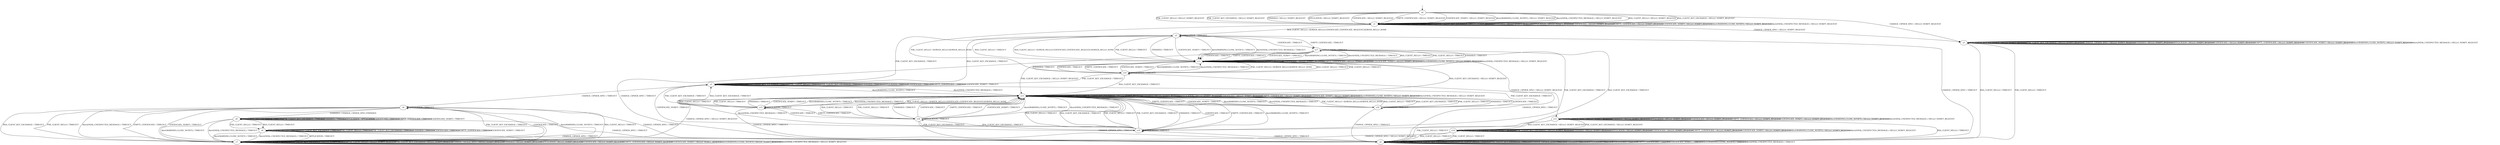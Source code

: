 digraph h6 {
s0 [label="s0"];
s1 [label="s1"];
s2 [label="s2"];
s3 [label="s3"];
s4 [label="s4"];
s10 [label="s10"];
s5 [label="s5"];
s11 [label="s11"];
s17 [label="s17"];
s6 [label="s6"];
s12 [label="s12"];
s13 [label="s13"];
s19 [label="s19"];
s7 [label="s7"];
s8 [label="s8"];
s14 [label="s14"];
s15 [label="s15"];
s16 [label="s16"];
s9 [label="s9"];
s18 [label="s18"];
s0 -> s1 [label="RSA_CLIENT_HELLO / HELLO_VERIFY_REQUEST"];
s0 -> s1 [label="RSA_CLIENT_KEY_EXCHANGE / HELLO_VERIFY_REQUEST"];
s0 -> s1 [label="PSK_CLIENT_HELLO / HELLO_VERIFY_REQUEST"];
s0 -> s1 [label="PSK_CLIENT_KEY_EXCHANGE / HELLO_VERIFY_REQUEST"];
s0 -> s2 [label="CHANGE_CIPHER_SPEC / HELLO_VERIFY_REQUEST"];
s0 -> s1 [label="FINISHED / HELLO_VERIFY_REQUEST"];
s0 -> s1 [label="APPLICATION / HELLO_VERIFY_REQUEST"];
s0 -> s1 [label="CERTIFICATE / HELLO_VERIFY_REQUEST"];
s0 -> s1 [label="EMPTY_CERTIFICATE / HELLO_VERIFY_REQUEST"];
s0 -> s1 [label="CERTIFICATE_VERIFY / HELLO_VERIFY_REQUEST"];
s0 -> s1 [label="Alert(WARNING,CLOSE_NOTIFY) / HELLO_VERIFY_REQUEST"];
s0 -> s1 [label="Alert(FATAL,UNEXPECTED_MESSAGE) / HELLO_VERIFY_REQUEST"];
s1 -> s3 [label="RSA_CLIENT_HELLO / SERVER_HELLO,CERTIFICATE,CERTIFICATE_REQUEST,SERVER_HELLO_DONE"];
s1 -> s1 [label="RSA_CLIENT_KEY_EXCHANGE / HELLO_VERIFY_REQUEST"];
s1 -> s10 [label="PSK_CLIENT_HELLO / SERVER_HELLO,SERVER_HELLO_DONE"];
s1 -> s1 [label="PSK_CLIENT_KEY_EXCHANGE / HELLO_VERIFY_REQUEST"];
s1 -> s2 [label="CHANGE_CIPHER_SPEC / HELLO_VERIFY_REQUEST"];
s1 -> s1 [label="FINISHED / HELLO_VERIFY_REQUEST"];
s1 -> s1 [label="APPLICATION / HELLO_VERIFY_REQUEST"];
s1 -> s1 [label="CERTIFICATE / HELLO_VERIFY_REQUEST"];
s1 -> s1 [label="EMPTY_CERTIFICATE / HELLO_VERIFY_REQUEST"];
s1 -> s1 [label="CERTIFICATE_VERIFY / HELLO_VERIFY_REQUEST"];
s1 -> s1 [label="Alert(WARNING,CLOSE_NOTIFY) / HELLO_VERIFY_REQUEST"];
s1 -> s1 [label="Alert(FATAL,UNEXPECTED_MESSAGE) / HELLO_VERIFY_REQUEST"];
s2 -> s4 [label="RSA_CLIENT_HELLO / TIMEOUT"];
s2 -> s2 [label="RSA_CLIENT_KEY_EXCHANGE / HELLO_VERIFY_REQUEST"];
s2 -> s4 [label="PSK_CLIENT_HELLO / TIMEOUT"];
s2 -> s2 [label="PSK_CLIENT_KEY_EXCHANGE / HELLO_VERIFY_REQUEST"];
s2 -> s2 [label="CHANGE_CIPHER_SPEC / HELLO_VERIFY_REQUEST"];
s2 -> s2 [label="FINISHED / HELLO_VERIFY_REQUEST"];
s2 -> s2 [label="APPLICATION / HELLO_VERIFY_REQUEST"];
s2 -> s2 [label="CERTIFICATE / HELLO_VERIFY_REQUEST"];
s2 -> s2 [label="EMPTY_CERTIFICATE / HELLO_VERIFY_REQUEST"];
s2 -> s2 [label="CERTIFICATE_VERIFY / HELLO_VERIFY_REQUEST"];
s2 -> s2 [label="Alert(WARNING,CLOSE_NOTIFY) / HELLO_VERIFY_REQUEST"];
s2 -> s2 [label="Alert(FATAL,UNEXPECTED_MESSAGE) / HELLO_VERIFY_REQUEST"];
s3 -> s11 [label="RSA_CLIENT_HELLO / TIMEOUT"];
s3 -> s5 [label="RSA_CLIENT_KEY_EXCHANGE / TIMEOUT"];
s3 -> s11 [label="PSK_CLIENT_HELLO / TIMEOUT"];
s3 -> s5 [label="PSK_CLIENT_KEY_EXCHANGE / TIMEOUT"];
s3 -> s4 [label="CHANGE_CIPHER_SPEC / TIMEOUT"];
s3 -> s11 [label="FINISHED / TIMEOUT"];
s3 -> s3 [label="APPLICATION / TIMEOUT"];
s3 -> s17 [label="CERTIFICATE / TIMEOUT"];
s3 -> s17 [label="EMPTY_CERTIFICATE / TIMEOUT"];
s3 -> s11 [label="CERTIFICATE_VERIFY / TIMEOUT"];
s3 -> s11 [label="Alert(WARNING,CLOSE_NOTIFY) / TIMEOUT"];
s3 -> s11 [label="Alert(FATAL,UNEXPECTED_MESSAGE) / TIMEOUT"];
s4 -> s4 [label="RSA_CLIENT_HELLO / TIMEOUT"];
s4 -> s4 [label="RSA_CLIENT_KEY_EXCHANGE / TIMEOUT"];
s4 -> s4 [label="PSK_CLIENT_HELLO / TIMEOUT"];
s4 -> s4 [label="PSK_CLIENT_KEY_EXCHANGE / TIMEOUT"];
s4 -> s4 [label="CHANGE_CIPHER_SPEC / TIMEOUT"];
s4 -> s4 [label="FINISHED / TIMEOUT"];
s4 -> s4 [label="APPLICATION / TIMEOUT"];
s4 -> s4 [label="CERTIFICATE / TIMEOUT"];
s4 -> s4 [label="EMPTY_CERTIFICATE / TIMEOUT"];
s4 -> s4 [label="CERTIFICATE_VERIFY / TIMEOUT"];
s4 -> s4 [label="Alert(WARNING,CLOSE_NOTIFY) / TIMEOUT"];
s4 -> s4 [label="Alert(FATAL,UNEXPECTED_MESSAGE) / TIMEOUT"];
s10 -> s11 [label="RSA_CLIENT_HELLO / TIMEOUT"];
s10 -> s13 [label="RSA_CLIENT_KEY_EXCHANGE / TIMEOUT"];
s10 -> s11 [label="PSK_CLIENT_HELLO / TIMEOUT"];
s10 -> s5 [label="PSK_CLIENT_KEY_EXCHANGE / TIMEOUT"];
s10 -> s4 [label="CHANGE_CIPHER_SPEC / TIMEOUT"];
s10 -> s11 [label="FINISHED / TIMEOUT"];
s10 -> s10 [label="APPLICATION / TIMEOUT"];
s10 -> s11 [label="CERTIFICATE / TIMEOUT"];
s10 -> s11 [label="EMPTY_CERTIFICATE / TIMEOUT"];
s10 -> s11 [label="CERTIFICATE_VERIFY / TIMEOUT"];
s10 -> s11 [label="Alert(WARNING,CLOSE_NOTIFY) / TIMEOUT"];
s10 -> s11 [label="Alert(FATAL,UNEXPECTED_MESSAGE) / TIMEOUT"];
s5 -> s5 [label="RSA_CLIENT_HELLO / TIMEOUT"];
s5 -> s5 [label="RSA_CLIENT_KEY_EXCHANGE / TIMEOUT"];
s5 -> s5 [label="PSK_CLIENT_HELLO / TIMEOUT"];
s5 -> s5 [label="PSK_CLIENT_KEY_EXCHANGE / TIMEOUT"];
s5 -> s6 [label="CHANGE_CIPHER_SPEC / TIMEOUT"];
s5 -> s5 [label="FINISHED / TIMEOUT"];
s5 -> s5 [label="APPLICATION / TIMEOUT"];
s5 -> s5 [label="CERTIFICATE / TIMEOUT"];
s5 -> s5 [label="EMPTY_CERTIFICATE / TIMEOUT"];
s5 -> s5 [label="CERTIFICATE_VERIFY / TIMEOUT"];
s5 -> s13 [label="Alert(WARNING,CLOSE_NOTIFY) / TIMEOUT"];
s5 -> s13 [label="Alert(FATAL,UNEXPECTED_MESSAGE) / TIMEOUT"];
s11 -> s3 [label="RSA_CLIENT_HELLO / SERVER_HELLO,CERTIFICATE,CERTIFICATE_REQUEST,SERVER_HELLO_DONE"];
s11 -> s13 [label="RSA_CLIENT_KEY_EXCHANGE / HELLO_VERIFY_REQUEST"];
s11 -> s10 [label="PSK_CLIENT_HELLO / SERVER_HELLO,SERVER_HELLO_DONE"];
s11 -> s13 [label="PSK_CLIENT_KEY_EXCHANGE / HELLO_VERIFY_REQUEST"];
s11 -> s12 [label="CHANGE_CIPHER_SPEC / HELLO_VERIFY_REQUEST"];
s11 -> s11 [label="FINISHED / HELLO_VERIFY_REQUEST"];
s11 -> s11 [label="APPLICATION / HELLO_VERIFY_REQUEST"];
s11 -> s11 [label="CERTIFICATE / HELLO_VERIFY_REQUEST"];
s11 -> s11 [label="EMPTY_CERTIFICATE / HELLO_VERIFY_REQUEST"];
s11 -> s11 [label="CERTIFICATE_VERIFY / HELLO_VERIFY_REQUEST"];
s11 -> s11 [label="Alert(WARNING,CLOSE_NOTIFY) / HELLO_VERIFY_REQUEST"];
s11 -> s11 [label="Alert(FATAL,UNEXPECTED_MESSAGE) / HELLO_VERIFY_REQUEST"];
s17 -> s11 [label="RSA_CLIENT_HELLO / TIMEOUT"];
s17 -> s19 [label="RSA_CLIENT_KEY_EXCHANGE / TIMEOUT"];
s17 -> s11 [label="PSK_CLIENT_HELLO / TIMEOUT"];
s17 -> s19 [label="PSK_CLIENT_KEY_EXCHANGE / TIMEOUT"];
s17 -> s4 [label="CHANGE_CIPHER_SPEC / TIMEOUT"];
s17 -> s11 [label="FINISHED / TIMEOUT"];
s17 -> s17 [label="APPLICATION / TIMEOUT"];
s17 -> s11 [label="CERTIFICATE / TIMEOUT"];
s17 -> s11 [label="EMPTY_CERTIFICATE / TIMEOUT"];
s17 -> s11 [label="CERTIFICATE_VERIFY / TIMEOUT"];
s17 -> s11 [label="Alert(WARNING,CLOSE_NOTIFY) / TIMEOUT"];
s17 -> s11 [label="Alert(FATAL,UNEXPECTED_MESSAGE) / TIMEOUT"];
s6 -> s7 [label="RSA_CLIENT_HELLO / TIMEOUT"];
s6 -> s7 [label="RSA_CLIENT_KEY_EXCHANGE / TIMEOUT"];
s6 -> s7 [label="PSK_CLIENT_HELLO / TIMEOUT"];
s6 -> s7 [label="PSK_CLIENT_KEY_EXCHANGE / TIMEOUT"];
s6 -> s4 [label="CHANGE_CIPHER_SPEC / TIMEOUT"];
s6 -> s8 [label="FINISHED / CHANGE_CIPHER_SPEC,FINISHED"];
s6 -> s6 [label="APPLICATION / TIMEOUT"];
s6 -> s7 [label="CERTIFICATE / TIMEOUT"];
s6 -> s7 [label="EMPTY_CERTIFICATE / TIMEOUT"];
s6 -> s7 [label="CERTIFICATE_VERIFY / TIMEOUT"];
s6 -> s7 [label="Alert(WARNING,CLOSE_NOTIFY) / TIMEOUT"];
s6 -> s7 [label="Alert(FATAL,UNEXPECTED_MESSAGE) / TIMEOUT"];
s12 -> s4 [label="RSA_CLIENT_HELLO / TIMEOUT"];
s12 -> s14 [label="RSA_CLIENT_KEY_EXCHANGE / HELLO_VERIFY_REQUEST"];
s12 -> s4 [label="PSK_CLIENT_HELLO / TIMEOUT"];
s12 -> s14 [label="PSK_CLIENT_KEY_EXCHANGE / HELLO_VERIFY_REQUEST"];
s12 -> s12 [label="CHANGE_CIPHER_SPEC / HELLO_VERIFY_REQUEST"];
s12 -> s12 [label="FINISHED / HELLO_VERIFY_REQUEST"];
s12 -> s12 [label="APPLICATION / HELLO_VERIFY_REQUEST"];
s12 -> s12 [label="CERTIFICATE / HELLO_VERIFY_REQUEST"];
s12 -> s12 [label="EMPTY_CERTIFICATE / HELLO_VERIFY_REQUEST"];
s12 -> s12 [label="CERTIFICATE_VERIFY / HELLO_VERIFY_REQUEST"];
s12 -> s12 [label="Alert(WARNING,CLOSE_NOTIFY) / HELLO_VERIFY_REQUEST"];
s12 -> s12 [label="Alert(FATAL,UNEXPECTED_MESSAGE) / HELLO_VERIFY_REQUEST"];
s13 -> s15 [label="RSA_CLIENT_HELLO / SERVER_HELLO,CERTIFICATE,CERTIFICATE_REQUEST,SERVER_HELLO_DONE"];
s13 -> s13 [label="RSA_CLIENT_KEY_EXCHANGE / HELLO_VERIFY_REQUEST"];
s13 -> s16 [label="PSK_CLIENT_HELLO / SERVER_HELLO,SERVER_HELLO_DONE"];
s13 -> s13 [label="PSK_CLIENT_KEY_EXCHANGE / HELLO_VERIFY_REQUEST"];
s13 -> s7 [label="CHANGE_CIPHER_SPEC / HELLO_VERIFY_REQUEST"];
s13 -> s13 [label="FINISHED / HELLO_VERIFY_REQUEST"];
s13 -> s13 [label="APPLICATION / HELLO_VERIFY_REQUEST"];
s13 -> s13 [label="CERTIFICATE / HELLO_VERIFY_REQUEST"];
s13 -> s13 [label="EMPTY_CERTIFICATE / HELLO_VERIFY_REQUEST"];
s13 -> s13 [label="CERTIFICATE_VERIFY / HELLO_VERIFY_REQUEST"];
s13 -> s13 [label="Alert(WARNING,CLOSE_NOTIFY) / HELLO_VERIFY_REQUEST"];
s13 -> s13 [label="Alert(FATAL,UNEXPECTED_MESSAGE) / HELLO_VERIFY_REQUEST"];
s19 -> s13 [label="RSA_CLIENT_HELLO / TIMEOUT"];
s19 -> s13 [label="RSA_CLIENT_KEY_EXCHANGE / TIMEOUT"];
s19 -> s13 [label="PSK_CLIENT_HELLO / TIMEOUT"];
s19 -> s13 [label="PSK_CLIENT_KEY_EXCHANGE / TIMEOUT"];
s19 -> s4 [label="CHANGE_CIPHER_SPEC / TIMEOUT"];
s19 -> s13 [label="FINISHED / TIMEOUT"];
s19 -> s19 [label="APPLICATION / TIMEOUT"];
s19 -> s13 [label="CERTIFICATE / TIMEOUT"];
s19 -> s13 [label="EMPTY_CERTIFICATE / TIMEOUT"];
s19 -> s5 [label="CERTIFICATE_VERIFY / TIMEOUT"];
s19 -> s13 [label="Alert(WARNING,CLOSE_NOTIFY) / TIMEOUT"];
s19 -> s13 [label="Alert(FATAL,UNEXPECTED_MESSAGE) / TIMEOUT"];
s7 -> s7 [label="RSA_CLIENT_HELLO / HELLO_VERIFY_REQUEST"];
s7 -> s7 [label="RSA_CLIENT_KEY_EXCHANGE / HELLO_VERIFY_REQUEST"];
s7 -> s7 [label="PSK_CLIENT_HELLO / HELLO_VERIFY_REQUEST"];
s7 -> s7 [label="PSK_CLIENT_KEY_EXCHANGE / HELLO_VERIFY_REQUEST"];
s7 -> s7 [label="CHANGE_CIPHER_SPEC / HELLO_VERIFY_REQUEST"];
s7 -> s7 [label="FINISHED / HELLO_VERIFY_REQUEST"];
s7 -> s7 [label="APPLICATION / HELLO_VERIFY_REQUEST"];
s7 -> s7 [label="CERTIFICATE / HELLO_VERIFY_REQUEST"];
s7 -> s7 [label="EMPTY_CERTIFICATE / HELLO_VERIFY_REQUEST"];
s7 -> s7 [label="CERTIFICATE_VERIFY / HELLO_VERIFY_REQUEST"];
s7 -> s7 [label="Alert(WARNING,CLOSE_NOTIFY) / HELLO_VERIFY_REQUEST"];
s7 -> s7 [label="Alert(FATAL,UNEXPECTED_MESSAGE) / HELLO_VERIFY_REQUEST"];
s8 -> s9 [label="RSA_CLIENT_HELLO / TIMEOUT"];
s8 -> s8 [label="RSA_CLIENT_KEY_EXCHANGE / TIMEOUT"];
s8 -> s9 [label="PSK_CLIENT_HELLO / TIMEOUT"];
s8 -> s8 [label="PSK_CLIENT_KEY_EXCHANGE / TIMEOUT"];
s8 -> s4 [label="CHANGE_CIPHER_SPEC / TIMEOUT"];
s8 -> s8 [label="FINISHED / TIMEOUT"];
s8 -> s8 [label="APPLICATION / APPLICATION"];
s8 -> s8 [label="CERTIFICATE / TIMEOUT"];
s8 -> s8 [label="EMPTY_CERTIFICATE / TIMEOUT"];
s8 -> s8 [label="CERTIFICATE_VERIFY / TIMEOUT"];
s8 -> s7 [label="Alert(WARNING,CLOSE_NOTIFY) / TIMEOUT"];
s8 -> s7 [label="Alert(FATAL,UNEXPECTED_MESSAGE) / TIMEOUT"];
s14 -> s4 [label="RSA_CLIENT_HELLO / TIMEOUT"];
s14 -> s14 [label="RSA_CLIENT_KEY_EXCHANGE / HELLO_VERIFY_REQUEST"];
s14 -> s4 [label="PSK_CLIENT_HELLO / TIMEOUT"];
s14 -> s14 [label="PSK_CLIENT_KEY_EXCHANGE / HELLO_VERIFY_REQUEST"];
s14 -> s7 [label="CHANGE_CIPHER_SPEC / HELLO_VERIFY_REQUEST"];
s14 -> s14 [label="FINISHED / HELLO_VERIFY_REQUEST"];
s14 -> s14 [label="APPLICATION / HELLO_VERIFY_REQUEST"];
s14 -> s14 [label="CERTIFICATE / HELLO_VERIFY_REQUEST"];
s14 -> s14 [label="EMPTY_CERTIFICATE / HELLO_VERIFY_REQUEST"];
s14 -> s14 [label="CERTIFICATE_VERIFY / HELLO_VERIFY_REQUEST"];
s14 -> s14 [label="Alert(WARNING,CLOSE_NOTIFY) / HELLO_VERIFY_REQUEST"];
s14 -> s14 [label="Alert(FATAL,UNEXPECTED_MESSAGE) / HELLO_VERIFY_REQUEST"];
s15 -> s13 [label="RSA_CLIENT_HELLO / TIMEOUT"];
s15 -> s5 [label="RSA_CLIENT_KEY_EXCHANGE / TIMEOUT"];
s15 -> s13 [label="PSK_CLIENT_HELLO / TIMEOUT"];
s15 -> s5 [label="PSK_CLIENT_KEY_EXCHANGE / TIMEOUT"];
s15 -> s4 [label="CHANGE_CIPHER_SPEC / TIMEOUT"];
s15 -> s13 [label="FINISHED / TIMEOUT"];
s15 -> s15 [label="APPLICATION / TIMEOUT"];
s15 -> s18 [label="CERTIFICATE / TIMEOUT"];
s15 -> s18 [label="EMPTY_CERTIFICATE / TIMEOUT"];
s15 -> s13 [label="CERTIFICATE_VERIFY / TIMEOUT"];
s15 -> s13 [label="Alert(WARNING,CLOSE_NOTIFY) / TIMEOUT"];
s15 -> s13 [label="Alert(FATAL,UNEXPECTED_MESSAGE) / TIMEOUT"];
s16 -> s13 [label="RSA_CLIENT_HELLO / TIMEOUT"];
s16 -> s13 [label="RSA_CLIENT_KEY_EXCHANGE / TIMEOUT"];
s16 -> s13 [label="PSK_CLIENT_HELLO / TIMEOUT"];
s16 -> s5 [label="PSK_CLIENT_KEY_EXCHANGE / TIMEOUT"];
s16 -> s4 [label="CHANGE_CIPHER_SPEC / TIMEOUT"];
s16 -> s13 [label="FINISHED / TIMEOUT"];
s16 -> s16 [label="APPLICATION / TIMEOUT"];
s16 -> s13 [label="CERTIFICATE / TIMEOUT"];
s16 -> s13 [label="EMPTY_CERTIFICATE / TIMEOUT"];
s16 -> s13 [label="CERTIFICATE_VERIFY / TIMEOUT"];
s16 -> s13 [label="Alert(WARNING,CLOSE_NOTIFY) / TIMEOUT"];
s16 -> s13 [label="Alert(FATAL,UNEXPECTED_MESSAGE) / TIMEOUT"];
s9 -> s9 [label="RSA_CLIENT_HELLO / TIMEOUT"];
s9 -> s9 [label="RSA_CLIENT_KEY_EXCHANGE / TIMEOUT"];
s9 -> s9 [label="PSK_CLIENT_HELLO / TIMEOUT"];
s9 -> s9 [label="PSK_CLIENT_KEY_EXCHANGE / TIMEOUT"];
s9 -> s4 [label="CHANGE_CIPHER_SPEC / TIMEOUT"];
s9 -> s9 [label="FINISHED / TIMEOUT"];
s9 -> s7 [label="APPLICATION / TIMEOUT"];
s9 -> s9 [label="CERTIFICATE / TIMEOUT"];
s9 -> s9 [label="EMPTY_CERTIFICATE / TIMEOUT"];
s9 -> s9 [label="CERTIFICATE_VERIFY / TIMEOUT"];
s9 -> s7 [label="Alert(WARNING,CLOSE_NOTIFY) / TIMEOUT"];
s9 -> s7 [label="Alert(FATAL,UNEXPECTED_MESSAGE) / TIMEOUT"];
s18 -> s13 [label="RSA_CLIENT_HELLO / TIMEOUT"];
s18 -> s19 [label="RSA_CLIENT_KEY_EXCHANGE / TIMEOUT"];
s18 -> s13 [label="PSK_CLIENT_HELLO / TIMEOUT"];
s18 -> s19 [label="PSK_CLIENT_KEY_EXCHANGE / TIMEOUT"];
s18 -> s4 [label="CHANGE_CIPHER_SPEC / TIMEOUT"];
s18 -> s13 [label="FINISHED / TIMEOUT"];
s18 -> s18 [label="APPLICATION / TIMEOUT"];
s18 -> s13 [label="CERTIFICATE / TIMEOUT"];
s18 -> s13 [label="EMPTY_CERTIFICATE / TIMEOUT"];
s18 -> s13 [label="CERTIFICATE_VERIFY / TIMEOUT"];
s18 -> s13 [label="Alert(WARNING,CLOSE_NOTIFY) / TIMEOUT"];
s18 -> s13 [label="Alert(FATAL,UNEXPECTED_MESSAGE) / TIMEOUT"];
__start0 [shape=none, label=""];
__start0 -> s0 [label=""];
}
